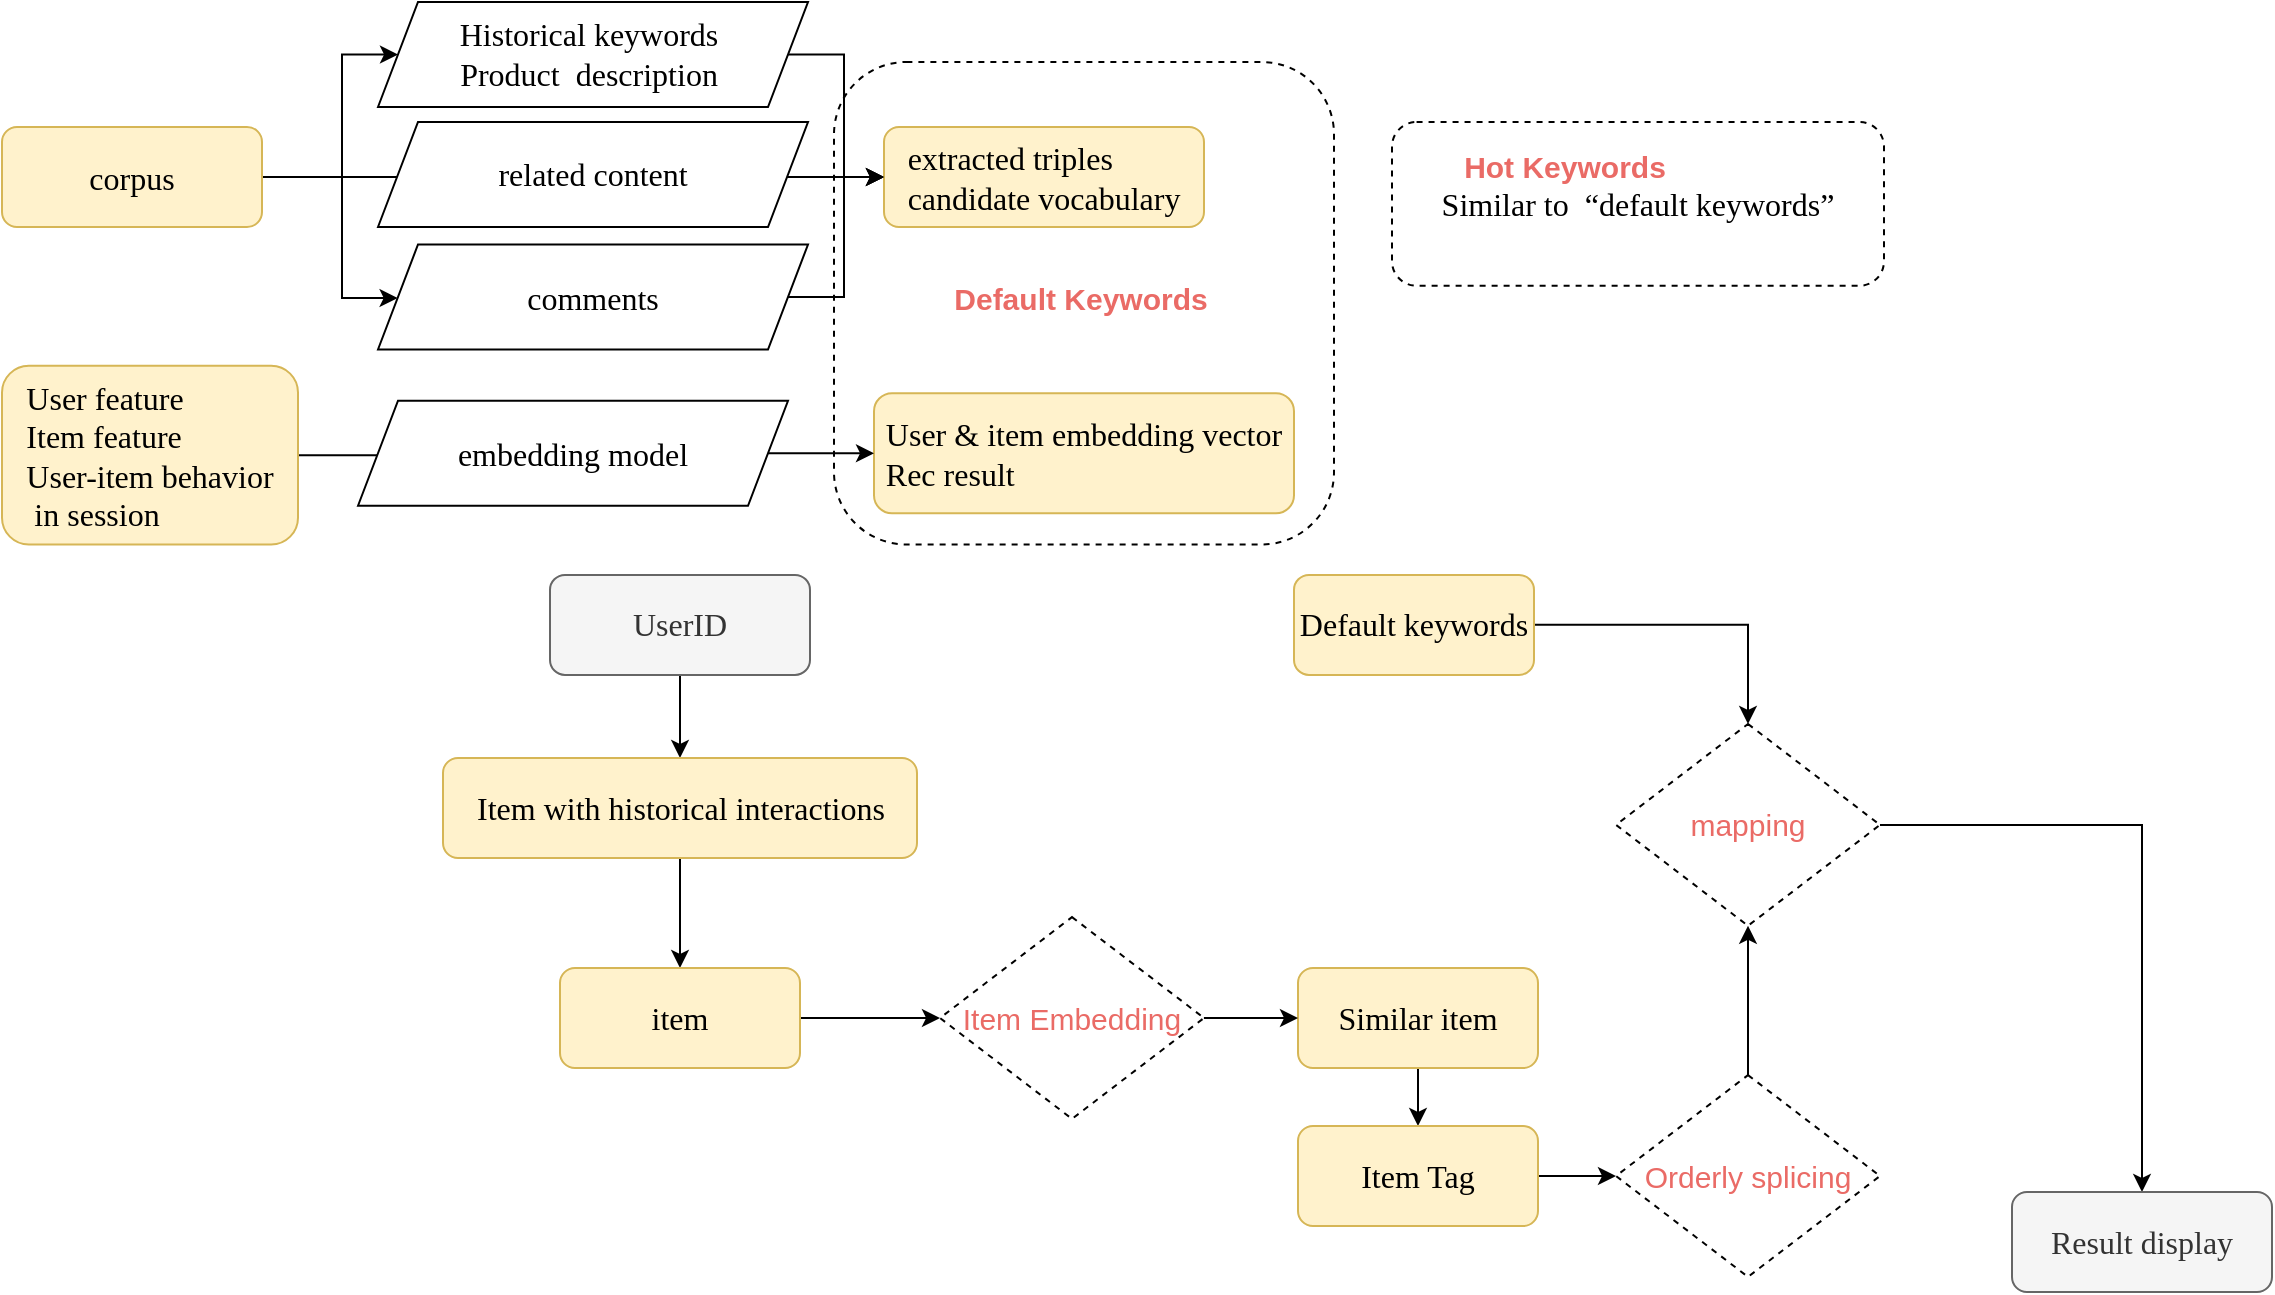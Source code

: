 <mxfile version="13.7.4" type="github">
  <diagram id="C5RBs43oDa-KdzZeNtuy" name="Page-1">
    <mxGraphModel dx="2753" dy="564" grid="0" gridSize="10" guides="1" tooltips="1" connect="1" arrows="1" fold="1" page="0" pageScale="1" pageWidth="827" pageHeight="1169" math="0" shadow="0">
      <root>
        <mxCell id="WIyWlLk6GJQsqaUBKTNV-0" />
        <mxCell id="WIyWlLk6GJQsqaUBKTNV-1" parent="WIyWlLk6GJQsqaUBKTNV-0" />
        <mxCell id="ZPdB1FBcaC2-CpLJvqNs-29" value="" style="rounded=1;whiteSpace=wrap;html=1;fillColor=none;dashed=1;" vertex="1" parent="WIyWlLk6GJQsqaUBKTNV-1">
          <mxGeometry x="-664" y="240" width="250" height="241.25" as="geometry" />
        </mxCell>
        <mxCell id="ZPdB1FBcaC2-CpLJvqNs-25" style="edgeStyle=orthogonalEdgeStyle;rounded=0;orthogonalLoop=1;jettySize=auto;html=1;fontColor=#000000;" edge="1" parent="WIyWlLk6GJQsqaUBKTNV-1" source="WIyWlLk6GJQsqaUBKTNV-3" target="WIyWlLk6GJQsqaUBKTNV-7">
          <mxGeometry relative="1" as="geometry">
            <mxPoint x="-892" y="311.25" as="targetPoint" />
            <Array as="points">
              <mxPoint x="-720" y="298" />
              <mxPoint x="-720" y="298" />
            </Array>
          </mxGeometry>
        </mxCell>
        <mxCell id="ZPdB1FBcaC2-CpLJvqNs-38" style="edgeStyle=orthogonalEdgeStyle;rounded=0;orthogonalLoop=1;jettySize=auto;html=1;entryX=0;entryY=0.5;entryDx=0;entryDy=0;fontSize=15;fontColor=#EA6B66;" edge="1" parent="WIyWlLk6GJQsqaUBKTNV-1" source="WIyWlLk6GJQsqaUBKTNV-3" target="ZPdB1FBcaC2-CpLJvqNs-18">
          <mxGeometry relative="1" as="geometry">
            <Array as="points">
              <mxPoint x="-910" y="298" />
              <mxPoint x="-910" y="236" />
            </Array>
          </mxGeometry>
        </mxCell>
        <mxCell id="ZPdB1FBcaC2-CpLJvqNs-39" style="edgeStyle=orthogonalEdgeStyle;rounded=0;orthogonalLoop=1;jettySize=auto;html=1;fontSize=15;fontColor=#EA6B66;" edge="1" parent="WIyWlLk6GJQsqaUBKTNV-1" source="WIyWlLk6GJQsqaUBKTNV-3" target="ZPdB1FBcaC2-CpLJvqNs-16">
          <mxGeometry relative="1" as="geometry">
            <Array as="points">
              <mxPoint x="-910" y="298" />
              <mxPoint x="-910" y="358" />
            </Array>
          </mxGeometry>
        </mxCell>
        <mxCell id="WIyWlLk6GJQsqaUBKTNV-3" value="&lt;p style=&quot;line-height: normal ; margin-top: 0pt ; margin-bottom: 0pt ; margin-left: 0in ; text-align: left ; direction: ltr ; unicode-bidi: embed ; word-break: normal&quot;&gt;&lt;span style=&quot;font-size: 12pt ; font-family: &amp;#34;calibri&amp;#34;&quot;&gt;corpus&lt;/span&gt;&lt;/p&gt;" style="rounded=1;whiteSpace=wrap;html=1;fontSize=12;glass=0;strokeWidth=1;shadow=0;fillColor=#fff2cc;strokeColor=#d6b656;" parent="WIyWlLk6GJQsqaUBKTNV-1" vertex="1">
          <mxGeometry x="-1080" y="272.5" width="130" height="50" as="geometry" />
        </mxCell>
        <mxCell id="WIyWlLk6GJQsqaUBKTNV-7" value="&lt;p style=&quot;margin-top: 0pt ; margin-bottom: 0pt ; margin-left: 0in ; text-align: left ; direction: ltr ; unicode-bidi: embed ; word-break: normal&quot;&gt;&lt;span style=&quot;font-size: 12pt ; font-family: &amp;#34;calibri&amp;#34;&quot;&gt;extracted triples&lt;/span&gt;&lt;/p&gt;&lt;p style=&quot;margin-top: 0pt ; margin-bottom: 0pt ; margin-left: 0in ; text-align: left ; direction: ltr ; unicode-bidi: embed ; word-break: normal&quot;&gt;&lt;span style=&quot;font-size: 12pt ; font-family: &amp;#34;calibri&amp;#34;&quot;&gt;candidate vocabulary&lt;/span&gt;&lt;/p&gt;" style="rounded=1;whiteSpace=wrap;html=1;fontSize=12;glass=0;strokeWidth=1;shadow=0;fillColor=#fff2cc;strokeColor=#d6b656;" parent="WIyWlLk6GJQsqaUBKTNV-1" vertex="1">
          <mxGeometry x="-639" y="272.5" width="160" height="50" as="geometry" />
        </mxCell>
        <mxCell id="WIyWlLk6GJQsqaUBKTNV-12" value="&lt;p style=&quot;margin-top: 0pt ; margin-bottom: 0pt ; margin-left: 0in ; text-align: left ; direction: ltr ; unicode-bidi: embed ; word-break: normal&quot;&gt;&lt;span style=&quot;font-size: 12pt ; font-family: &amp;#34;calibri&amp;#34;&quot;&gt;User &amp;amp; item embedding vector&lt;/span&gt;&lt;/p&gt;&lt;p style=&quot;margin-top: 0pt ; margin-bottom: 0pt ; margin-left: 0in ; text-align: left ; direction: ltr ; unicode-bidi: embed ; word-break: normal&quot;&gt;&lt;span style=&quot;font-size: 12pt ; font-family: &amp;#34;calibri&amp;#34;&quot;&gt;Rec result&lt;/span&gt;&lt;/p&gt;" style="rounded=1;whiteSpace=wrap;html=1;fontSize=12;glass=0;strokeWidth=1;shadow=0;fillColor=#fff2cc;strokeColor=#d6b656;" parent="WIyWlLk6GJQsqaUBKTNV-1" vertex="1">
          <mxGeometry x="-644" y="405.63" width="210" height="60" as="geometry" />
        </mxCell>
        <mxCell id="ZPdB1FBcaC2-CpLJvqNs-37" style="edgeStyle=orthogonalEdgeStyle;rounded=0;orthogonalLoop=1;jettySize=auto;html=1;entryX=0;entryY=0.5;entryDx=0;entryDy=0;fontSize=15;fontColor=#EA6B66;" edge="1" parent="WIyWlLk6GJQsqaUBKTNV-1" source="ZPdB1FBcaC2-CpLJvqNs-1" target="WIyWlLk6GJQsqaUBKTNV-12">
          <mxGeometry relative="1" as="geometry" />
        </mxCell>
        <mxCell id="ZPdB1FBcaC2-CpLJvqNs-1" value="&lt;p style=&quot;margin-top: 0pt ; margin-bottom: 0pt ; margin-left: 0in ; text-align: left ; direction: ltr ; unicode-bidi: embed ; word-break: normal&quot;&gt;&lt;span style=&quot;font-size: 12pt ; font-family: &amp;#34;calibri&amp;#34;&quot;&gt;User feature&amp;nbsp;&amp;nbsp;&lt;/span&gt;&lt;/p&gt;&lt;p style=&quot;margin-top: 0pt ; margin-bottom: 0pt ; margin-left: 0in ; text-align: left ; direction: ltr ; unicode-bidi: embed ; word-break: normal&quot;&gt;&lt;span style=&quot;font-family: &amp;#34;calibri&amp;#34; ; font-size: 12pt&quot;&gt;Item feature&lt;/span&gt;&lt;/p&gt;&lt;p style=&quot;margin-top: 0pt ; margin-bottom: 0pt ; margin-left: 0in ; text-align: left ; direction: ltr ; unicode-bidi: embed ; word-break: normal&quot;&gt;&lt;span style=&quot;font-size: 12pt ; font-family: &amp;#34;calibri&amp;#34;&quot;&gt;User-item behavior&lt;/span&gt;&lt;/p&gt;&lt;p style=&quot;margin-top: 0pt ; margin-bottom: 0pt ; margin-left: 0in ; text-align: left ; direction: ltr ; unicode-bidi: embed ; word-break: normal&quot;&gt;&lt;span style=&quot;font-size: 12pt ; font-family: &amp;#34;calibri&amp;#34;&quot;&gt;&amp;nbsp;in &lt;/span&gt;&lt;span style=&quot;font-size: 12pt ; font-family: &amp;#34;calibri&amp;#34;&quot;&gt;session&amp;nbsp;&lt;/span&gt;&lt;/p&gt;" style="rounded=1;whiteSpace=wrap;html=1;fontSize=12;glass=0;strokeWidth=1;shadow=0;fillColor=#fff2cc;strokeColor=#d6b656;" vertex="1" parent="WIyWlLk6GJQsqaUBKTNV-1">
          <mxGeometry x="-1080" y="391.88" width="148" height="89.37" as="geometry" />
        </mxCell>
        <mxCell id="ZPdB1FBcaC2-CpLJvqNs-14" value="&lt;span style=&quot;font-size: 12pt ; font-family: &amp;#34;calibri&amp;#34;&quot;&gt;embedding model&lt;/span&gt;" style="shape=parallelogram;perimeter=parallelogramPerimeter;whiteSpace=wrap;html=1;fixedSize=1;fontColor=#000000;" vertex="1" parent="WIyWlLk6GJQsqaUBKTNV-1">
          <mxGeometry x="-902" y="409.38" width="215" height="52.5" as="geometry" />
        </mxCell>
        <mxCell id="ZPdB1FBcaC2-CpLJvqNs-41" value="" style="edgeStyle=orthogonalEdgeStyle;rounded=0;orthogonalLoop=1;jettySize=auto;html=1;fontSize=15;fontColor=#EA6B66;entryX=0;entryY=0.5;entryDx=0;entryDy=0;" edge="1" parent="WIyWlLk6GJQsqaUBKTNV-1" source="ZPdB1FBcaC2-CpLJvqNs-16" target="WIyWlLk6GJQsqaUBKTNV-7">
          <mxGeometry relative="1" as="geometry">
            <Array as="points">
              <mxPoint x="-659" y="358" />
              <mxPoint x="-659" y="298" />
            </Array>
          </mxGeometry>
        </mxCell>
        <mxCell id="ZPdB1FBcaC2-CpLJvqNs-16" value="&lt;span style=&quot;font-family: &amp;#34;calibri&amp;#34; ; font-size: 16px&quot;&gt;comments&lt;/span&gt;" style="shape=parallelogram;perimeter=parallelogramPerimeter;whiteSpace=wrap;html=1;fixedSize=1;fontColor=#000000;" vertex="1" parent="WIyWlLk6GJQsqaUBKTNV-1">
          <mxGeometry x="-892" y="331.25" width="215" height="52.5" as="geometry" />
        </mxCell>
        <mxCell id="ZPdB1FBcaC2-CpLJvqNs-17" value="&lt;span style=&quot;font-family: &amp;#34;calibri&amp;#34; ; font-size: 16px&quot;&gt;related content&lt;/span&gt;" style="shape=parallelogram;perimeter=parallelogramPerimeter;whiteSpace=wrap;html=1;fixedSize=1;fontColor=#000000;" vertex="1" parent="WIyWlLk6GJQsqaUBKTNV-1">
          <mxGeometry x="-892" y="270" width="215" height="52.5" as="geometry" />
        </mxCell>
        <mxCell id="ZPdB1FBcaC2-CpLJvqNs-40" style="edgeStyle=orthogonalEdgeStyle;rounded=0;orthogonalLoop=1;jettySize=auto;html=1;entryX=0;entryY=0.5;entryDx=0;entryDy=0;fontSize=15;fontColor=#EA6B66;" edge="1" parent="WIyWlLk6GJQsqaUBKTNV-1" source="ZPdB1FBcaC2-CpLJvqNs-18" target="WIyWlLk6GJQsqaUBKTNV-7">
          <mxGeometry relative="1" as="geometry">
            <Array as="points">
              <mxPoint x="-659" y="236" />
              <mxPoint x="-659" y="298" />
            </Array>
          </mxGeometry>
        </mxCell>
        <mxCell id="ZPdB1FBcaC2-CpLJvqNs-18" value="&lt;span style=&quot;font-size: 12pt ; font-family: &amp;#34;calibri&amp;#34;&quot;&gt;Historical&amp;nbsp;&lt;/span&gt;&lt;span style=&quot;font-size: 12pt ; font-family: &amp;#34;calibri&amp;#34;&quot;&gt;keywords&lt;/span&gt;&lt;span style=&quot;font-size: 12pt ; font-family: &amp;#34;calibri&amp;#34;&quot;&gt;&amp;nbsp;&lt;br&gt;&lt;/span&gt;&lt;span style=&quot;font-size: 12pt ; font-family: &amp;#34;calibri&amp;#34;&quot;&gt;Product&amp;nbsp;&amp;nbsp;&lt;/span&gt;&lt;span style=&quot;font-size: 12pt ; font-family: &amp;#34;calibri&amp;#34;&quot;&gt;description&lt;/span&gt;&lt;span style=&quot;font-size: 12pt ; font-family: &amp;#34;calibri&amp;#34;&quot;&gt;&amp;nbsp;&lt;/span&gt;" style="shape=parallelogram;perimeter=parallelogramPerimeter;whiteSpace=wrap;html=1;fixedSize=1;fontColor=#000000;" vertex="1" parent="WIyWlLk6GJQsqaUBKTNV-1">
          <mxGeometry x="-892" y="210" width="215" height="52.5" as="geometry" />
        </mxCell>
        <mxCell id="ZPdB1FBcaC2-CpLJvqNs-32" value="Default Keywords" style="text;html=1;strokeColor=none;fillColor=none;align=center;verticalAlign=middle;whiteSpace=wrap;rounded=0;fontStyle=1;fontColor=#EA6B66;fontSize=15;" vertex="1" parent="WIyWlLk6GJQsqaUBKTNV-1">
          <mxGeometry x="-620" y="347.5" width="159" height="20" as="geometry" />
        </mxCell>
        <mxCell id="ZPdB1FBcaC2-CpLJvqNs-34" value="&lt;span style=&quot;font-family: &amp;#34;calibri&amp;#34; ; font-size: 12pt ; text-align: left&quot;&gt;Similar to&lt;/span&gt;&lt;span style=&quot;font-family: &amp;#34;calibri&amp;#34; ; font-size: 12pt ; text-align: left&quot;&gt;&amp;nbsp; &lt;/span&gt;&lt;span style=&quot;font-family: &amp;#34;calibri&amp;#34; ; font-size: 12pt ; text-align: left&quot;&gt;“default keywords”&lt;/span&gt;" style="rounded=1;whiteSpace=wrap;html=1;fillColor=none;verticalAlign=middle;dashed=1;" vertex="1" parent="WIyWlLk6GJQsqaUBKTNV-1">
          <mxGeometry x="-385" y="270" width="246" height="81.88" as="geometry" />
        </mxCell>
        <mxCell id="ZPdB1FBcaC2-CpLJvqNs-35" value="Hot Keywords" style="text;html=1;strokeColor=none;fillColor=none;align=center;verticalAlign=middle;whiteSpace=wrap;rounded=0;fontStyle=1;fontColor=#EA6B66;fontSize=15;" vertex="1" parent="WIyWlLk6GJQsqaUBKTNV-1">
          <mxGeometry x="-361" y="281.88" width="125" height="20" as="geometry" />
        </mxCell>
        <mxCell id="ZPdB1FBcaC2-CpLJvqNs-55" value="" style="edgeStyle=orthogonalEdgeStyle;rounded=0;orthogonalLoop=1;jettySize=auto;html=1;fontSize=15;fontColor=#EA6B66;" edge="1" parent="WIyWlLk6GJQsqaUBKTNV-1" source="ZPdB1FBcaC2-CpLJvqNs-45" target="ZPdB1FBcaC2-CpLJvqNs-47">
          <mxGeometry relative="1" as="geometry" />
        </mxCell>
        <mxCell id="ZPdB1FBcaC2-CpLJvqNs-45" value="&lt;p style=&quot;line-height: normal ; margin-top: 0pt ; margin-bottom: 0pt ; margin-left: 0in ; text-align: left ; direction: ltr ; unicode-bidi: embed ; word-break: normal&quot;&gt;&lt;span style=&quot;font-size: 12pt ; font-family: &amp;#34;calibri&amp;#34;&quot;&gt;UserID&lt;/span&gt;&lt;/p&gt;" style="rounded=1;whiteSpace=wrap;html=1;fontSize=12;glass=0;strokeWidth=1;shadow=0;fillColor=#f5f5f5;strokeColor=#666666;fontColor=#333333;" vertex="1" parent="WIyWlLk6GJQsqaUBKTNV-1">
          <mxGeometry x="-806" y="496.44" width="130" height="50" as="geometry" />
        </mxCell>
        <mxCell id="ZPdB1FBcaC2-CpLJvqNs-58" value="" style="edgeStyle=orthogonalEdgeStyle;rounded=0;orthogonalLoop=1;jettySize=auto;html=1;fontSize=15;fontColor=#EA6B66;" edge="1" parent="WIyWlLk6GJQsqaUBKTNV-1" source="ZPdB1FBcaC2-CpLJvqNs-47" target="ZPdB1FBcaC2-CpLJvqNs-56">
          <mxGeometry relative="1" as="geometry" />
        </mxCell>
        <mxCell id="ZPdB1FBcaC2-CpLJvqNs-47" value="&lt;div style=&quot;&quot;&gt;&lt;font face=&quot;calibri&quot;&gt;&lt;span style=&quot;font-size: 16px&quot;&gt;Item with historical interactions&lt;/span&gt;&lt;/font&gt;&lt;br&gt;&lt;/div&gt;" style="rounded=1;whiteSpace=wrap;html=1;fontSize=12;glass=0;strokeWidth=1;shadow=0;fillColor=#fff2cc;strokeColor=#d6b656;align=center;" vertex="1" parent="WIyWlLk6GJQsqaUBKTNV-1">
          <mxGeometry x="-859.5" y="588" width="237" height="50" as="geometry" />
        </mxCell>
        <mxCell id="ZPdB1FBcaC2-CpLJvqNs-61" value="" style="edgeStyle=orthogonalEdgeStyle;rounded=0;orthogonalLoop=1;jettySize=auto;html=1;fontSize=15;fontColor=#EA6B66;" edge="1" parent="WIyWlLk6GJQsqaUBKTNV-1" source="ZPdB1FBcaC2-CpLJvqNs-48" target="ZPdB1FBcaC2-CpLJvqNs-57">
          <mxGeometry relative="1" as="geometry" />
        </mxCell>
        <mxCell id="ZPdB1FBcaC2-CpLJvqNs-48" value="&lt;div style=&quot;text-align: left&quot;&gt;&lt;span style=&quot;font-size: 16px&quot;&gt;&lt;font face=&quot;calibri&quot;&gt;Similar &lt;/font&gt;&lt;/span&gt;&lt;span style=&quot;font-family: &amp;#34;calibri&amp;#34; ; font-size: 12pt&quot;&gt;item&lt;/span&gt;&lt;/div&gt;" style="rounded=1;whiteSpace=wrap;html=1;fontSize=12;glass=0;strokeWidth=1;shadow=0;fillColor=#fff2cc;strokeColor=#d6b656;" vertex="1" parent="WIyWlLk6GJQsqaUBKTNV-1">
          <mxGeometry x="-432" y="693" width="120" height="50" as="geometry" />
        </mxCell>
        <mxCell id="ZPdB1FBcaC2-CpLJvqNs-59" value="" style="edgeStyle=orthogonalEdgeStyle;rounded=0;orthogonalLoop=1;jettySize=auto;html=1;fontSize=15;fontColor=#EA6B66;entryX=0;entryY=0.5;entryDx=0;entryDy=0;" edge="1" parent="WIyWlLk6GJQsqaUBKTNV-1" source="ZPdB1FBcaC2-CpLJvqNs-56" target="ZPdB1FBcaC2-CpLJvqNs-81">
          <mxGeometry relative="1" as="geometry" />
        </mxCell>
        <mxCell id="ZPdB1FBcaC2-CpLJvqNs-56" value="&lt;div style=&quot;text-align: left&quot;&gt;&lt;span style=&quot;font-family: &amp;#34;calibri&amp;#34; ; font-size: 12pt&quot;&gt;item&lt;/span&gt;&lt;/div&gt;" style="rounded=1;whiteSpace=wrap;html=1;fontSize=12;glass=0;strokeWidth=1;shadow=0;fillColor=#fff2cc;strokeColor=#d6b656;" vertex="1" parent="WIyWlLk6GJQsqaUBKTNV-1">
          <mxGeometry x="-801" y="693" width="120" height="50" as="geometry" />
        </mxCell>
        <mxCell id="ZPdB1FBcaC2-CpLJvqNs-70" style="edgeStyle=orthogonalEdgeStyle;rounded=0;orthogonalLoop=1;jettySize=auto;html=1;entryX=0;entryY=0.5;entryDx=0;entryDy=0;fontSize=15;fontColor=#EA6B66;" edge="1" parent="WIyWlLk6GJQsqaUBKTNV-1" source="ZPdB1FBcaC2-CpLJvqNs-57" target="ZPdB1FBcaC2-CpLJvqNs-64">
          <mxGeometry relative="1" as="geometry" />
        </mxCell>
        <mxCell id="ZPdB1FBcaC2-CpLJvqNs-57" value="&lt;p style=&quot;line-height: normal ; margin-top: 0pt ; margin-bottom: 0pt ; margin-left: 0in ; text-align: left ; direction: ltr ; unicode-bidi: embed ; word-break: normal&quot;&gt;&lt;span style=&quot;font-size: 12pt ; font-family: &amp;#34;calibri&amp;#34;&quot;&gt;Item Tag&lt;/span&gt;&lt;/p&gt;" style="rounded=1;whiteSpace=wrap;html=1;fontSize=12;glass=0;strokeWidth=1;shadow=0;fillColor=#fff2cc;strokeColor=#d6b656;" vertex="1" parent="WIyWlLk6GJQsqaUBKTNV-1">
          <mxGeometry x="-432" y="772" width="120" height="50" as="geometry" />
        </mxCell>
        <mxCell id="ZPdB1FBcaC2-CpLJvqNs-69" value="" style="edgeStyle=orthogonalEdgeStyle;rounded=0;orthogonalLoop=1;jettySize=auto;html=1;fontSize=15;fontColor=#EA6B66;" edge="1" parent="WIyWlLk6GJQsqaUBKTNV-1" source="ZPdB1FBcaC2-CpLJvqNs-64" target="ZPdB1FBcaC2-CpLJvqNs-65">
          <mxGeometry relative="1" as="geometry" />
        </mxCell>
        <mxCell id="ZPdB1FBcaC2-CpLJvqNs-64" value="Orderly splicing" style="rhombus;whiteSpace=wrap;html=1;dashed=1;strokeColor=#000000;fontSize=15;fontColor=#EA6B66;align=center;" vertex="1" parent="WIyWlLk6GJQsqaUBKTNV-1">
          <mxGeometry x="-273" y="746.56" width="132" height="100.88" as="geometry" />
        </mxCell>
        <mxCell id="ZPdB1FBcaC2-CpLJvqNs-80" value="" style="edgeStyle=orthogonalEdgeStyle;rounded=0;orthogonalLoop=1;jettySize=auto;html=1;fontSize=15;fontColor=#EA6B66;" edge="1" parent="WIyWlLk6GJQsqaUBKTNV-1" source="ZPdB1FBcaC2-CpLJvqNs-65" target="ZPdB1FBcaC2-CpLJvqNs-79">
          <mxGeometry relative="1" as="geometry" />
        </mxCell>
        <mxCell id="ZPdB1FBcaC2-CpLJvqNs-65" value="mapping" style="rhombus;whiteSpace=wrap;html=1;dashed=1;strokeColor=#000000;fontSize=15;fontColor=#EA6B66;align=center;" vertex="1" parent="WIyWlLk6GJQsqaUBKTNV-1">
          <mxGeometry x="-273" y="571" width="132" height="100.88" as="geometry" />
        </mxCell>
        <mxCell id="ZPdB1FBcaC2-CpLJvqNs-68" value="" style="edgeStyle=orthogonalEdgeStyle;rounded=0;orthogonalLoop=1;jettySize=auto;html=1;fontSize=15;fontColor=#EA6B66;" edge="1" parent="WIyWlLk6GJQsqaUBKTNV-1" source="ZPdB1FBcaC2-CpLJvqNs-67" target="ZPdB1FBcaC2-CpLJvqNs-65">
          <mxGeometry relative="1" as="geometry" />
        </mxCell>
        <mxCell id="ZPdB1FBcaC2-CpLJvqNs-67" value="&lt;p style=&quot;line-height: normal ; margin-top: 0pt ; margin-bottom: 0pt ; margin-left: 0in ; text-align: left ; direction: ltr ; unicode-bidi: embed ; word-break: normal&quot;&gt;&lt;font face=&quot;calibri&quot;&gt;&lt;span style=&quot;font-size: 16px&quot;&gt;Default keywords&lt;/span&gt;&lt;/font&gt;&lt;br&gt;&lt;/p&gt;" style="rounded=1;whiteSpace=wrap;html=1;fontSize=12;glass=0;strokeWidth=1;shadow=0;fillColor=#fff2cc;strokeColor=#d6b656;" vertex="1" parent="WIyWlLk6GJQsqaUBKTNV-1">
          <mxGeometry x="-434" y="496.44" width="120" height="50" as="geometry" />
        </mxCell>
        <mxCell id="ZPdB1FBcaC2-CpLJvqNs-79" value="&lt;p style=&quot;line-height: normal ; margin-top: 0pt ; margin-bottom: 0pt ; margin-left: 0in ; text-align: left ; direction: ltr ; unicode-bidi: embed ; word-break: normal&quot;&gt;&lt;font face=&quot;calibri&quot;&gt;&lt;span style=&quot;font-size: 16px&quot;&gt;Result display&lt;/span&gt;&lt;/font&gt;&lt;br&gt;&lt;/p&gt;" style="rounded=1;whiteSpace=wrap;html=1;fontSize=12;glass=0;strokeWidth=1;shadow=0;fillColor=#f5f5f5;strokeColor=#666666;fontColor=#333333;" vertex="1" parent="WIyWlLk6GJQsqaUBKTNV-1">
          <mxGeometry x="-75" y="805" width="130" height="50" as="geometry" />
        </mxCell>
        <mxCell id="ZPdB1FBcaC2-CpLJvqNs-82" value="" style="edgeStyle=orthogonalEdgeStyle;rounded=0;orthogonalLoop=1;jettySize=auto;html=1;fontSize=15;fontColor=#EA6B66;" edge="1" parent="WIyWlLk6GJQsqaUBKTNV-1" source="ZPdB1FBcaC2-CpLJvqNs-81" target="ZPdB1FBcaC2-CpLJvqNs-48">
          <mxGeometry relative="1" as="geometry" />
        </mxCell>
        <mxCell id="ZPdB1FBcaC2-CpLJvqNs-81" value="Item Embedding" style="rhombus;whiteSpace=wrap;html=1;dashed=1;strokeColor=#000000;fontSize=15;fontColor=#EA6B66;align=center;" vertex="1" parent="WIyWlLk6GJQsqaUBKTNV-1">
          <mxGeometry x="-611" y="667.56" width="132" height="100.88" as="geometry" />
        </mxCell>
      </root>
    </mxGraphModel>
  </diagram>
</mxfile>
